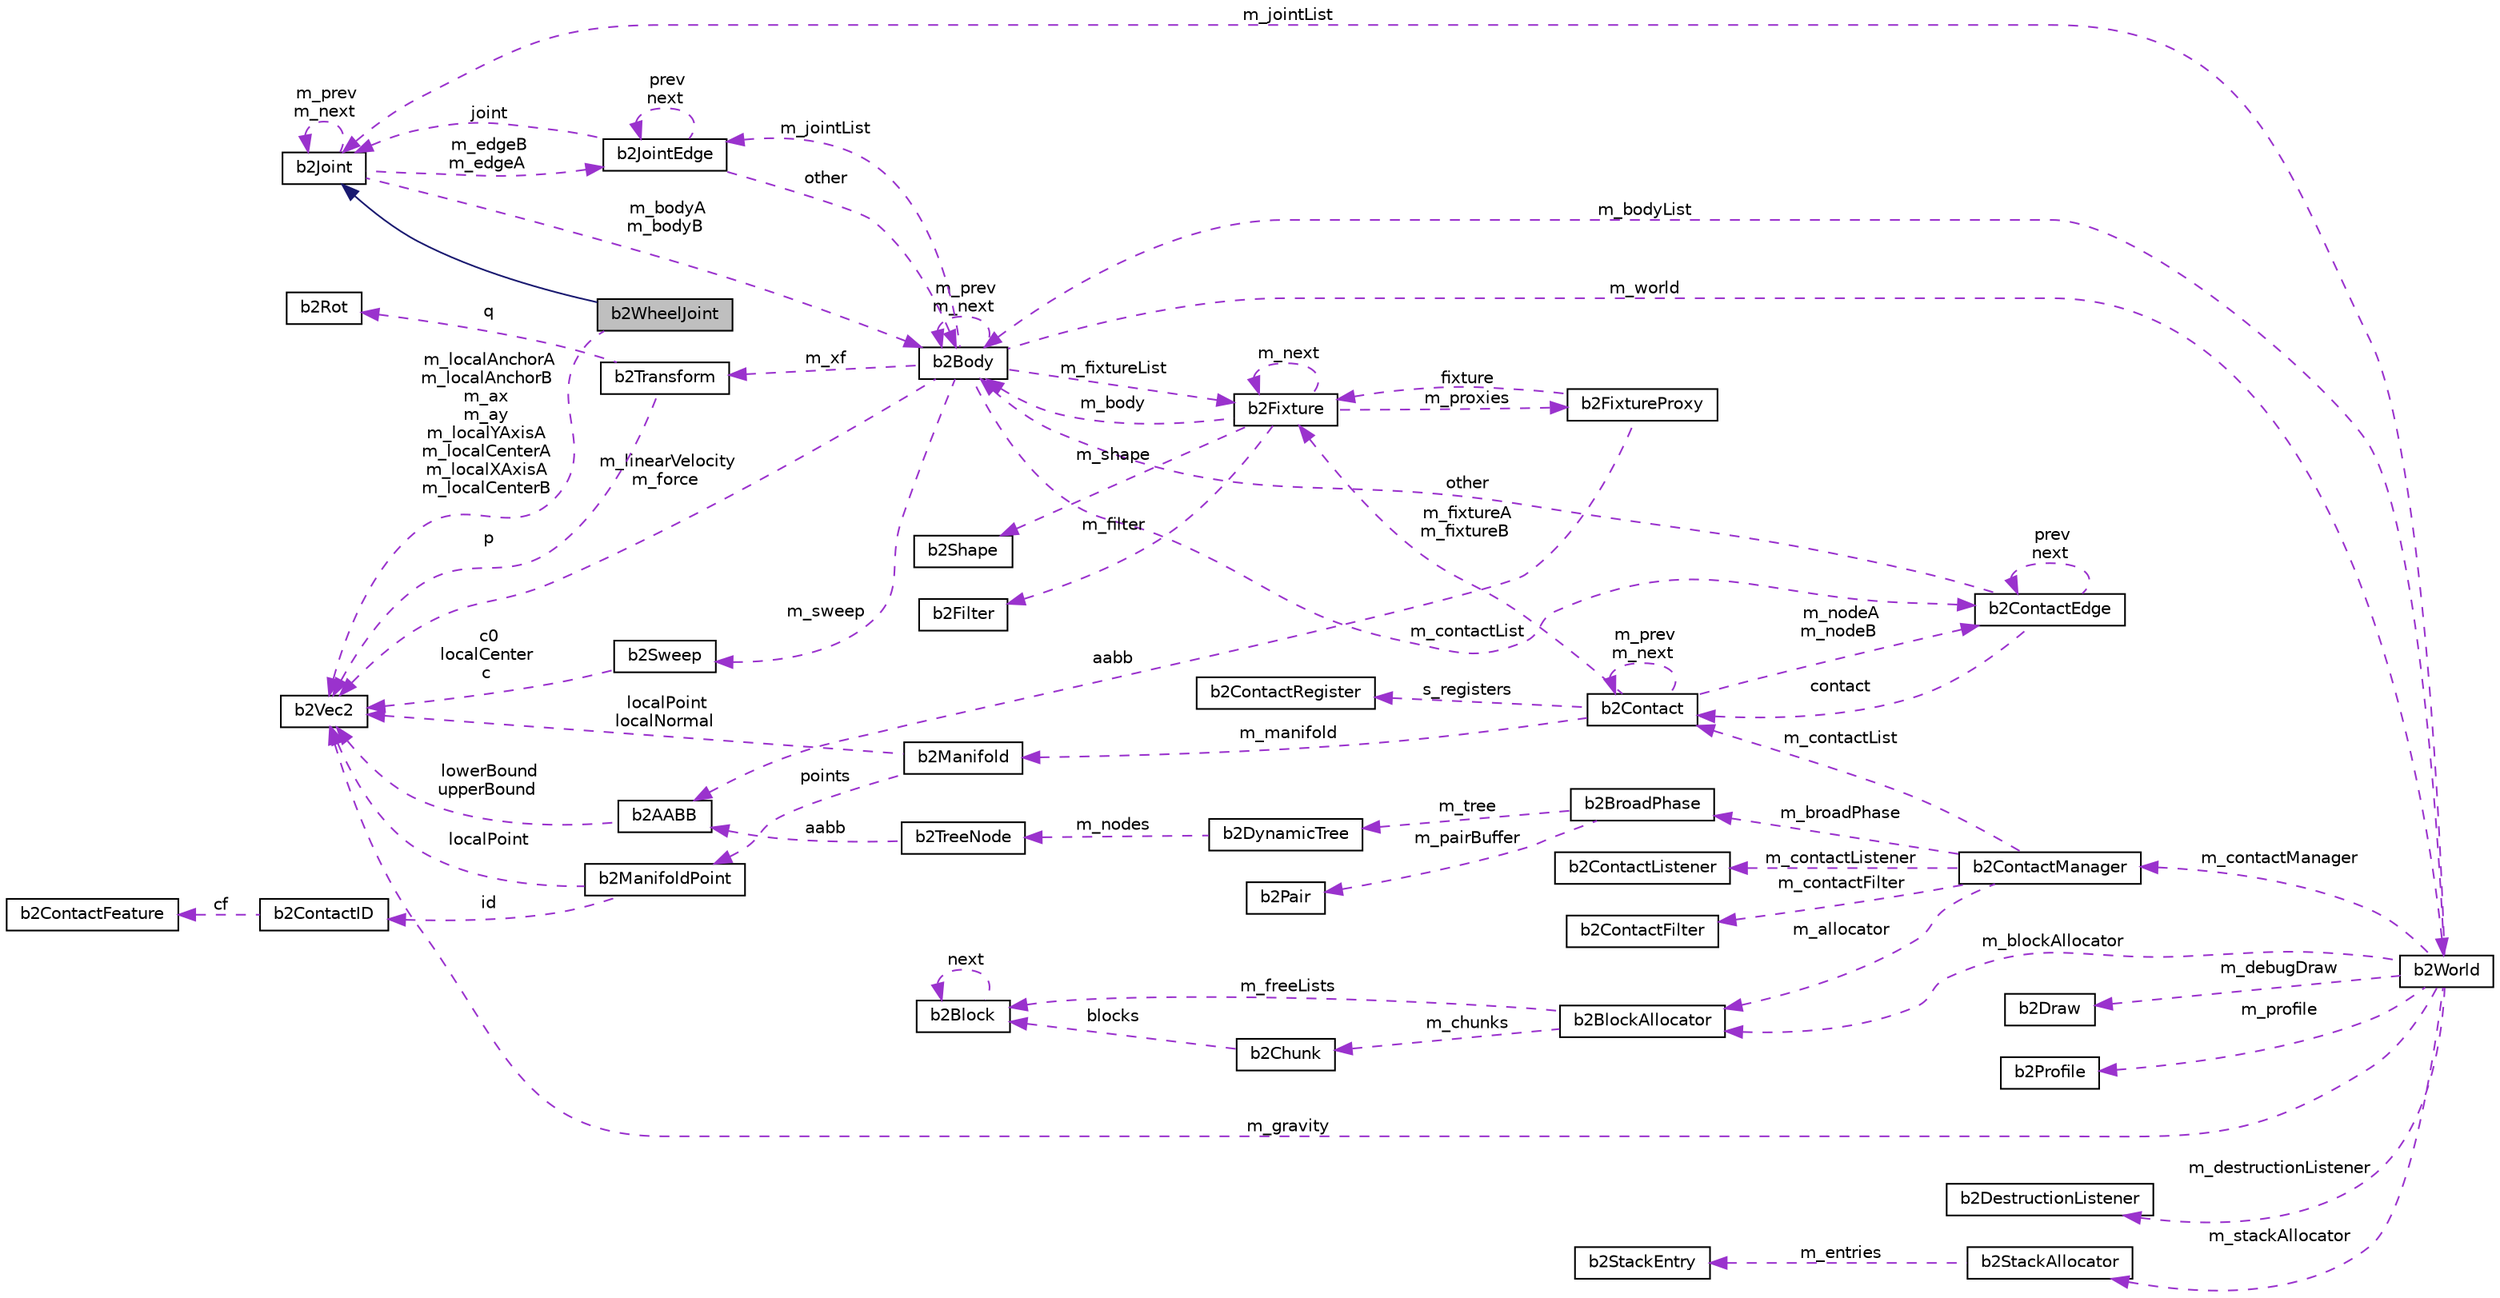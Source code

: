 digraph "b2WheelJoint"
{
  edge [fontname="Helvetica",fontsize="10",labelfontname="Helvetica",labelfontsize="10"];
  node [fontname="Helvetica",fontsize="10",shape=record];
  rankdir="LR";
  Node2 [label="b2WheelJoint",height=0.2,width=0.4,color="black", fillcolor="grey75", style="filled", fontcolor="black"];
  Node3 -> Node2 [dir="back",color="midnightblue",fontsize="10",style="solid",fontname="Helvetica"];
  Node3 [label="b2Joint",height=0.2,width=0.4,color="black", fillcolor="white", style="filled",URL="$classb2Joint.html"];
  Node4 -> Node3 [dir="back",color="darkorchid3",fontsize="10",style="dashed",label=" m_bodyA\nm_bodyB" ,fontname="Helvetica"];
  Node4 [label="b2Body",height=0.2,width=0.4,color="black", fillcolor="white", style="filled",URL="$classb2Body.html",tooltip="A rigid body. These are created via b2World::CreateBody. "];
  Node4 -> Node4 [dir="back",color="darkorchid3",fontsize="10",style="dashed",label=" m_prev\nm_next" ,fontname="Helvetica"];
  Node5 -> Node4 [dir="back",color="darkorchid3",fontsize="10",style="dashed",label=" m_jointList" ,fontname="Helvetica"];
  Node5 [label="b2JointEdge",height=0.2,width=0.4,color="black", fillcolor="white", style="filled",URL="$structb2JointEdge.html"];
  Node4 -> Node5 [dir="back",color="darkorchid3",fontsize="10",style="dashed",label=" other" ,fontname="Helvetica"];
  Node5 -> Node5 [dir="back",color="darkorchid3",fontsize="10",style="dashed",label=" prev\nnext" ,fontname="Helvetica"];
  Node3 -> Node5 [dir="back",color="darkorchid3",fontsize="10",style="dashed",label=" joint" ,fontname="Helvetica"];
  Node6 -> Node4 [dir="back",color="darkorchid3",fontsize="10",style="dashed",label=" m_linearVelocity\nm_force" ,fontname="Helvetica"];
  Node6 [label="b2Vec2",height=0.2,width=0.4,color="black", fillcolor="white", style="filled",URL="$structb2Vec2.html",tooltip="A 2D column vector. "];
  Node7 -> Node4 [dir="back",color="darkorchid3",fontsize="10",style="dashed",label=" m_sweep" ,fontname="Helvetica"];
  Node7 [label="b2Sweep",height=0.2,width=0.4,color="black", fillcolor="white", style="filled",URL="$structb2Sweep.html"];
  Node6 -> Node7 [dir="back",color="darkorchid3",fontsize="10",style="dashed",label=" c0\nlocalCenter\nc" ,fontname="Helvetica"];
  Node8 -> Node4 [dir="back",color="darkorchid3",fontsize="10",style="dashed",label=" m_xf" ,fontname="Helvetica"];
  Node8 [label="b2Transform",height=0.2,width=0.4,color="black", fillcolor="white", style="filled",URL="$structb2Transform.html"];
  Node6 -> Node8 [dir="back",color="darkorchid3",fontsize="10",style="dashed",label=" p" ,fontname="Helvetica"];
  Node9 -> Node8 [dir="back",color="darkorchid3",fontsize="10",style="dashed",label=" q" ,fontname="Helvetica"];
  Node9 [label="b2Rot",height=0.2,width=0.4,color="black", fillcolor="white", style="filled",URL="$structb2Rot.html",tooltip="Rotation. "];
  Node10 -> Node4 [dir="back",color="darkorchid3",fontsize="10",style="dashed",label=" m_contactList" ,fontname="Helvetica"];
  Node10 [label="b2ContactEdge",height=0.2,width=0.4,color="black", fillcolor="white", style="filled",URL="$structb2ContactEdge.html"];
  Node4 -> Node10 [dir="back",color="darkorchid3",fontsize="10",style="dashed",label=" other" ,fontname="Helvetica"];
  Node11 -> Node10 [dir="back",color="darkorchid3",fontsize="10",style="dashed",label=" contact" ,fontname="Helvetica"];
  Node11 [label="b2Contact",height=0.2,width=0.4,color="black", fillcolor="white", style="filled",URL="$classb2Contact.html"];
  Node12 -> Node11 [dir="back",color="darkorchid3",fontsize="10",style="dashed",label=" s_registers" ,fontname="Helvetica"];
  Node12 [label="b2ContactRegister",height=0.2,width=0.4,color="black", fillcolor="white", style="filled",URL="$structb2ContactRegister.html"];
  Node11 -> Node11 [dir="back",color="darkorchid3",fontsize="10",style="dashed",label=" m_prev\nm_next" ,fontname="Helvetica"];
  Node13 -> Node11 [dir="back",color="darkorchid3",fontsize="10",style="dashed",label=" m_manifold" ,fontname="Helvetica"];
  Node13 [label="b2Manifold",height=0.2,width=0.4,color="black", fillcolor="white", style="filled",URL="$structb2Manifold.html"];
  Node6 -> Node13 [dir="back",color="darkorchid3",fontsize="10",style="dashed",label=" localPoint\nlocalNormal" ,fontname="Helvetica"];
  Node14 -> Node13 [dir="back",color="darkorchid3",fontsize="10",style="dashed",label=" points" ,fontname="Helvetica"];
  Node14 [label="b2ManifoldPoint",height=0.2,width=0.4,color="black", fillcolor="white", style="filled",URL="$structb2ManifoldPoint.html"];
  Node6 -> Node14 [dir="back",color="darkorchid3",fontsize="10",style="dashed",label=" localPoint" ,fontname="Helvetica"];
  Node15 -> Node14 [dir="back",color="darkorchid3",fontsize="10",style="dashed",label=" id" ,fontname="Helvetica"];
  Node15 [label="b2ContactID",height=0.2,width=0.4,color="black", fillcolor="white", style="filled",URL="$unionb2ContactID.html",tooltip="Contact ids to facilitate warm starting. "];
  Node16 -> Node15 [dir="back",color="darkorchid3",fontsize="10",style="dashed",label=" cf" ,fontname="Helvetica"];
  Node16 [label="b2ContactFeature",height=0.2,width=0.4,color="black", fillcolor="white", style="filled",URL="$structb2ContactFeature.html"];
  Node17 -> Node11 [dir="back",color="darkorchid3",fontsize="10",style="dashed",label=" m_fixtureA\nm_fixtureB" ,fontname="Helvetica"];
  Node17 [label="b2Fixture",height=0.2,width=0.4,color="black", fillcolor="white", style="filled",URL="$classb2Fixture.html"];
  Node4 -> Node17 [dir="back",color="darkorchid3",fontsize="10",style="dashed",label=" m_body" ,fontname="Helvetica"];
  Node18 -> Node17 [dir="back",color="darkorchid3",fontsize="10",style="dashed",label=" m_proxies" ,fontname="Helvetica"];
  Node18 [label="b2FixtureProxy",height=0.2,width=0.4,color="black", fillcolor="white", style="filled",URL="$structb2FixtureProxy.html",tooltip="This proxy is used internally to connect fixtures to the broad-phase. "];
  Node19 -> Node18 [dir="back",color="darkorchid3",fontsize="10",style="dashed",label=" aabb" ,fontname="Helvetica"];
  Node19 [label="b2AABB",height=0.2,width=0.4,color="black", fillcolor="white", style="filled",URL="$structb2AABB.html",tooltip="An axis aligned bounding box. "];
  Node6 -> Node19 [dir="back",color="darkorchid3",fontsize="10",style="dashed",label=" lowerBound\nupperBound" ,fontname="Helvetica"];
  Node17 -> Node18 [dir="back",color="darkorchid3",fontsize="10",style="dashed",label=" fixture" ,fontname="Helvetica"];
  Node20 -> Node17 [dir="back",color="darkorchid3",fontsize="10",style="dashed",label=" m_shape" ,fontname="Helvetica"];
  Node20 [label="b2Shape",height=0.2,width=0.4,color="black", fillcolor="white", style="filled",URL="$classb2Shape.html"];
  Node21 -> Node17 [dir="back",color="darkorchid3",fontsize="10",style="dashed",label=" m_filter" ,fontname="Helvetica"];
  Node21 [label="b2Filter",height=0.2,width=0.4,color="black", fillcolor="white", style="filled",URL="$structb2Filter.html",tooltip="This holds contact filtering data. "];
  Node17 -> Node17 [dir="back",color="darkorchid3",fontsize="10",style="dashed",label=" m_next" ,fontname="Helvetica"];
  Node10 -> Node11 [dir="back",color="darkorchid3",fontsize="10",style="dashed",label=" m_nodeA\nm_nodeB" ,fontname="Helvetica"];
  Node10 -> Node10 [dir="back",color="darkorchid3",fontsize="10",style="dashed",label=" prev\nnext" ,fontname="Helvetica"];
  Node17 -> Node4 [dir="back",color="darkorchid3",fontsize="10",style="dashed",label=" m_fixtureList" ,fontname="Helvetica"];
  Node22 -> Node4 [dir="back",color="darkorchid3",fontsize="10",style="dashed",label=" m_world" ,fontname="Helvetica"];
  Node22 [label="b2World",height=0.2,width=0.4,color="black", fillcolor="white", style="filled",URL="$classb2World.html"];
  Node4 -> Node22 [dir="back",color="darkorchid3",fontsize="10",style="dashed",label=" m_bodyList" ,fontname="Helvetica"];
  Node23 -> Node22 [dir="back",color="darkorchid3",fontsize="10",style="dashed",label=" m_debugDraw" ,fontname="Helvetica"];
  Node23 [label="b2Draw",height=0.2,width=0.4,color="black", fillcolor="white", style="filled",URL="$classb2Draw.html"];
  Node6 -> Node22 [dir="back",color="darkorchid3",fontsize="10",style="dashed",label=" m_gravity" ,fontname="Helvetica"];
  Node24 -> Node22 [dir="back",color="darkorchid3",fontsize="10",style="dashed",label=" m_profile" ,fontname="Helvetica"];
  Node24 [label="b2Profile",height=0.2,width=0.4,color="black", fillcolor="white", style="filled",URL="$structb2Profile.html",tooltip="Profiling data. Times are in milliseconds. "];
  Node25 -> Node22 [dir="back",color="darkorchid3",fontsize="10",style="dashed",label=" m_blockAllocator" ,fontname="Helvetica"];
  Node25 [label="b2BlockAllocator",height=0.2,width=0.4,color="black", fillcolor="white", style="filled",URL="$classb2BlockAllocator.html"];
  Node26 -> Node25 [dir="back",color="darkorchid3",fontsize="10",style="dashed",label=" m_freeLists" ,fontname="Helvetica"];
  Node26 [label="b2Block",height=0.2,width=0.4,color="black", fillcolor="white", style="filled",URL="$structb2Block.html"];
  Node26 -> Node26 [dir="back",color="darkorchid3",fontsize="10",style="dashed",label=" next" ,fontname="Helvetica"];
  Node27 -> Node25 [dir="back",color="darkorchid3",fontsize="10",style="dashed",label=" m_chunks" ,fontname="Helvetica"];
  Node27 [label="b2Chunk",height=0.2,width=0.4,color="black", fillcolor="white", style="filled",URL="$structb2Chunk.html"];
  Node26 -> Node27 [dir="back",color="darkorchid3",fontsize="10",style="dashed",label=" blocks" ,fontname="Helvetica"];
  Node28 -> Node22 [dir="back",color="darkorchid3",fontsize="10",style="dashed",label=" m_destructionListener" ,fontname="Helvetica"];
  Node28 [label="b2DestructionListener",height=0.2,width=0.4,color="black", fillcolor="white", style="filled",URL="$classb2DestructionListener.html"];
  Node29 -> Node22 [dir="back",color="darkorchid3",fontsize="10",style="dashed",label=" m_contactManager" ,fontname="Helvetica"];
  Node29 [label="b2ContactManager",height=0.2,width=0.4,color="black", fillcolor="white", style="filled",URL="$classb2ContactManager.html"];
  Node25 -> Node29 [dir="back",color="darkorchid3",fontsize="10",style="dashed",label=" m_allocator" ,fontname="Helvetica"];
  Node11 -> Node29 [dir="back",color="darkorchid3",fontsize="10",style="dashed",label=" m_contactList" ,fontname="Helvetica"];
  Node30 -> Node29 [dir="back",color="darkorchid3",fontsize="10",style="dashed",label=" m_broadPhase" ,fontname="Helvetica"];
  Node30 [label="b2BroadPhase",height=0.2,width=0.4,color="black", fillcolor="white", style="filled",URL="$classb2BroadPhase.html"];
  Node31 -> Node30 [dir="back",color="darkorchid3",fontsize="10",style="dashed",label=" m_pairBuffer" ,fontname="Helvetica"];
  Node31 [label="b2Pair",height=0.2,width=0.4,color="black", fillcolor="white", style="filled",URL="$structb2Pair.html"];
  Node32 -> Node30 [dir="back",color="darkorchid3",fontsize="10",style="dashed",label=" m_tree" ,fontname="Helvetica"];
  Node32 [label="b2DynamicTree",height=0.2,width=0.4,color="black", fillcolor="white", style="filled",URL="$classb2DynamicTree.html"];
  Node33 -> Node32 [dir="back",color="darkorchid3",fontsize="10",style="dashed",label=" m_nodes" ,fontname="Helvetica"];
  Node33 [label="b2TreeNode",height=0.2,width=0.4,color="black", fillcolor="white", style="filled",URL="$structb2TreeNode.html",tooltip="A node in the dynamic tree. The client does not interact with this directly. "];
  Node19 -> Node33 [dir="back",color="darkorchid3",fontsize="10",style="dashed",label=" aabb" ,fontname="Helvetica"];
  Node34 -> Node29 [dir="back",color="darkorchid3",fontsize="10",style="dashed",label=" m_contactFilter" ,fontname="Helvetica"];
  Node34 [label="b2ContactFilter",height=0.2,width=0.4,color="black", fillcolor="white", style="filled",URL="$classb2ContactFilter.html"];
  Node35 -> Node29 [dir="back",color="darkorchid3",fontsize="10",style="dashed",label=" m_contactListener" ,fontname="Helvetica"];
  Node35 [label="b2ContactListener",height=0.2,width=0.4,color="black", fillcolor="white", style="filled",URL="$classb2ContactListener.html"];
  Node36 -> Node22 [dir="back",color="darkorchid3",fontsize="10",style="dashed",label=" m_stackAllocator" ,fontname="Helvetica"];
  Node36 [label="b2StackAllocator",height=0.2,width=0.4,color="black", fillcolor="white", style="filled",URL="$classb2StackAllocator.html"];
  Node37 -> Node36 [dir="back",color="darkorchid3",fontsize="10",style="dashed",label=" m_entries" ,fontname="Helvetica"];
  Node37 [label="b2StackEntry",height=0.2,width=0.4,color="black", fillcolor="white", style="filled",URL="$structb2StackEntry.html"];
  Node3 -> Node22 [dir="back",color="darkorchid3",fontsize="10",style="dashed",label=" m_jointList" ,fontname="Helvetica"];
  Node5 -> Node3 [dir="back",color="darkorchid3",fontsize="10",style="dashed",label=" m_edgeB\nm_edgeA" ,fontname="Helvetica"];
  Node3 -> Node3 [dir="back",color="darkorchid3",fontsize="10",style="dashed",label=" m_prev\nm_next" ,fontname="Helvetica"];
  Node6 -> Node2 [dir="back",color="darkorchid3",fontsize="10",style="dashed",label=" m_localAnchorA\nm_localAnchorB\nm_ax\nm_ay\nm_localYAxisA\nm_localCenterA\nm_localXAxisA\nm_localCenterB" ,fontname="Helvetica"];
}
